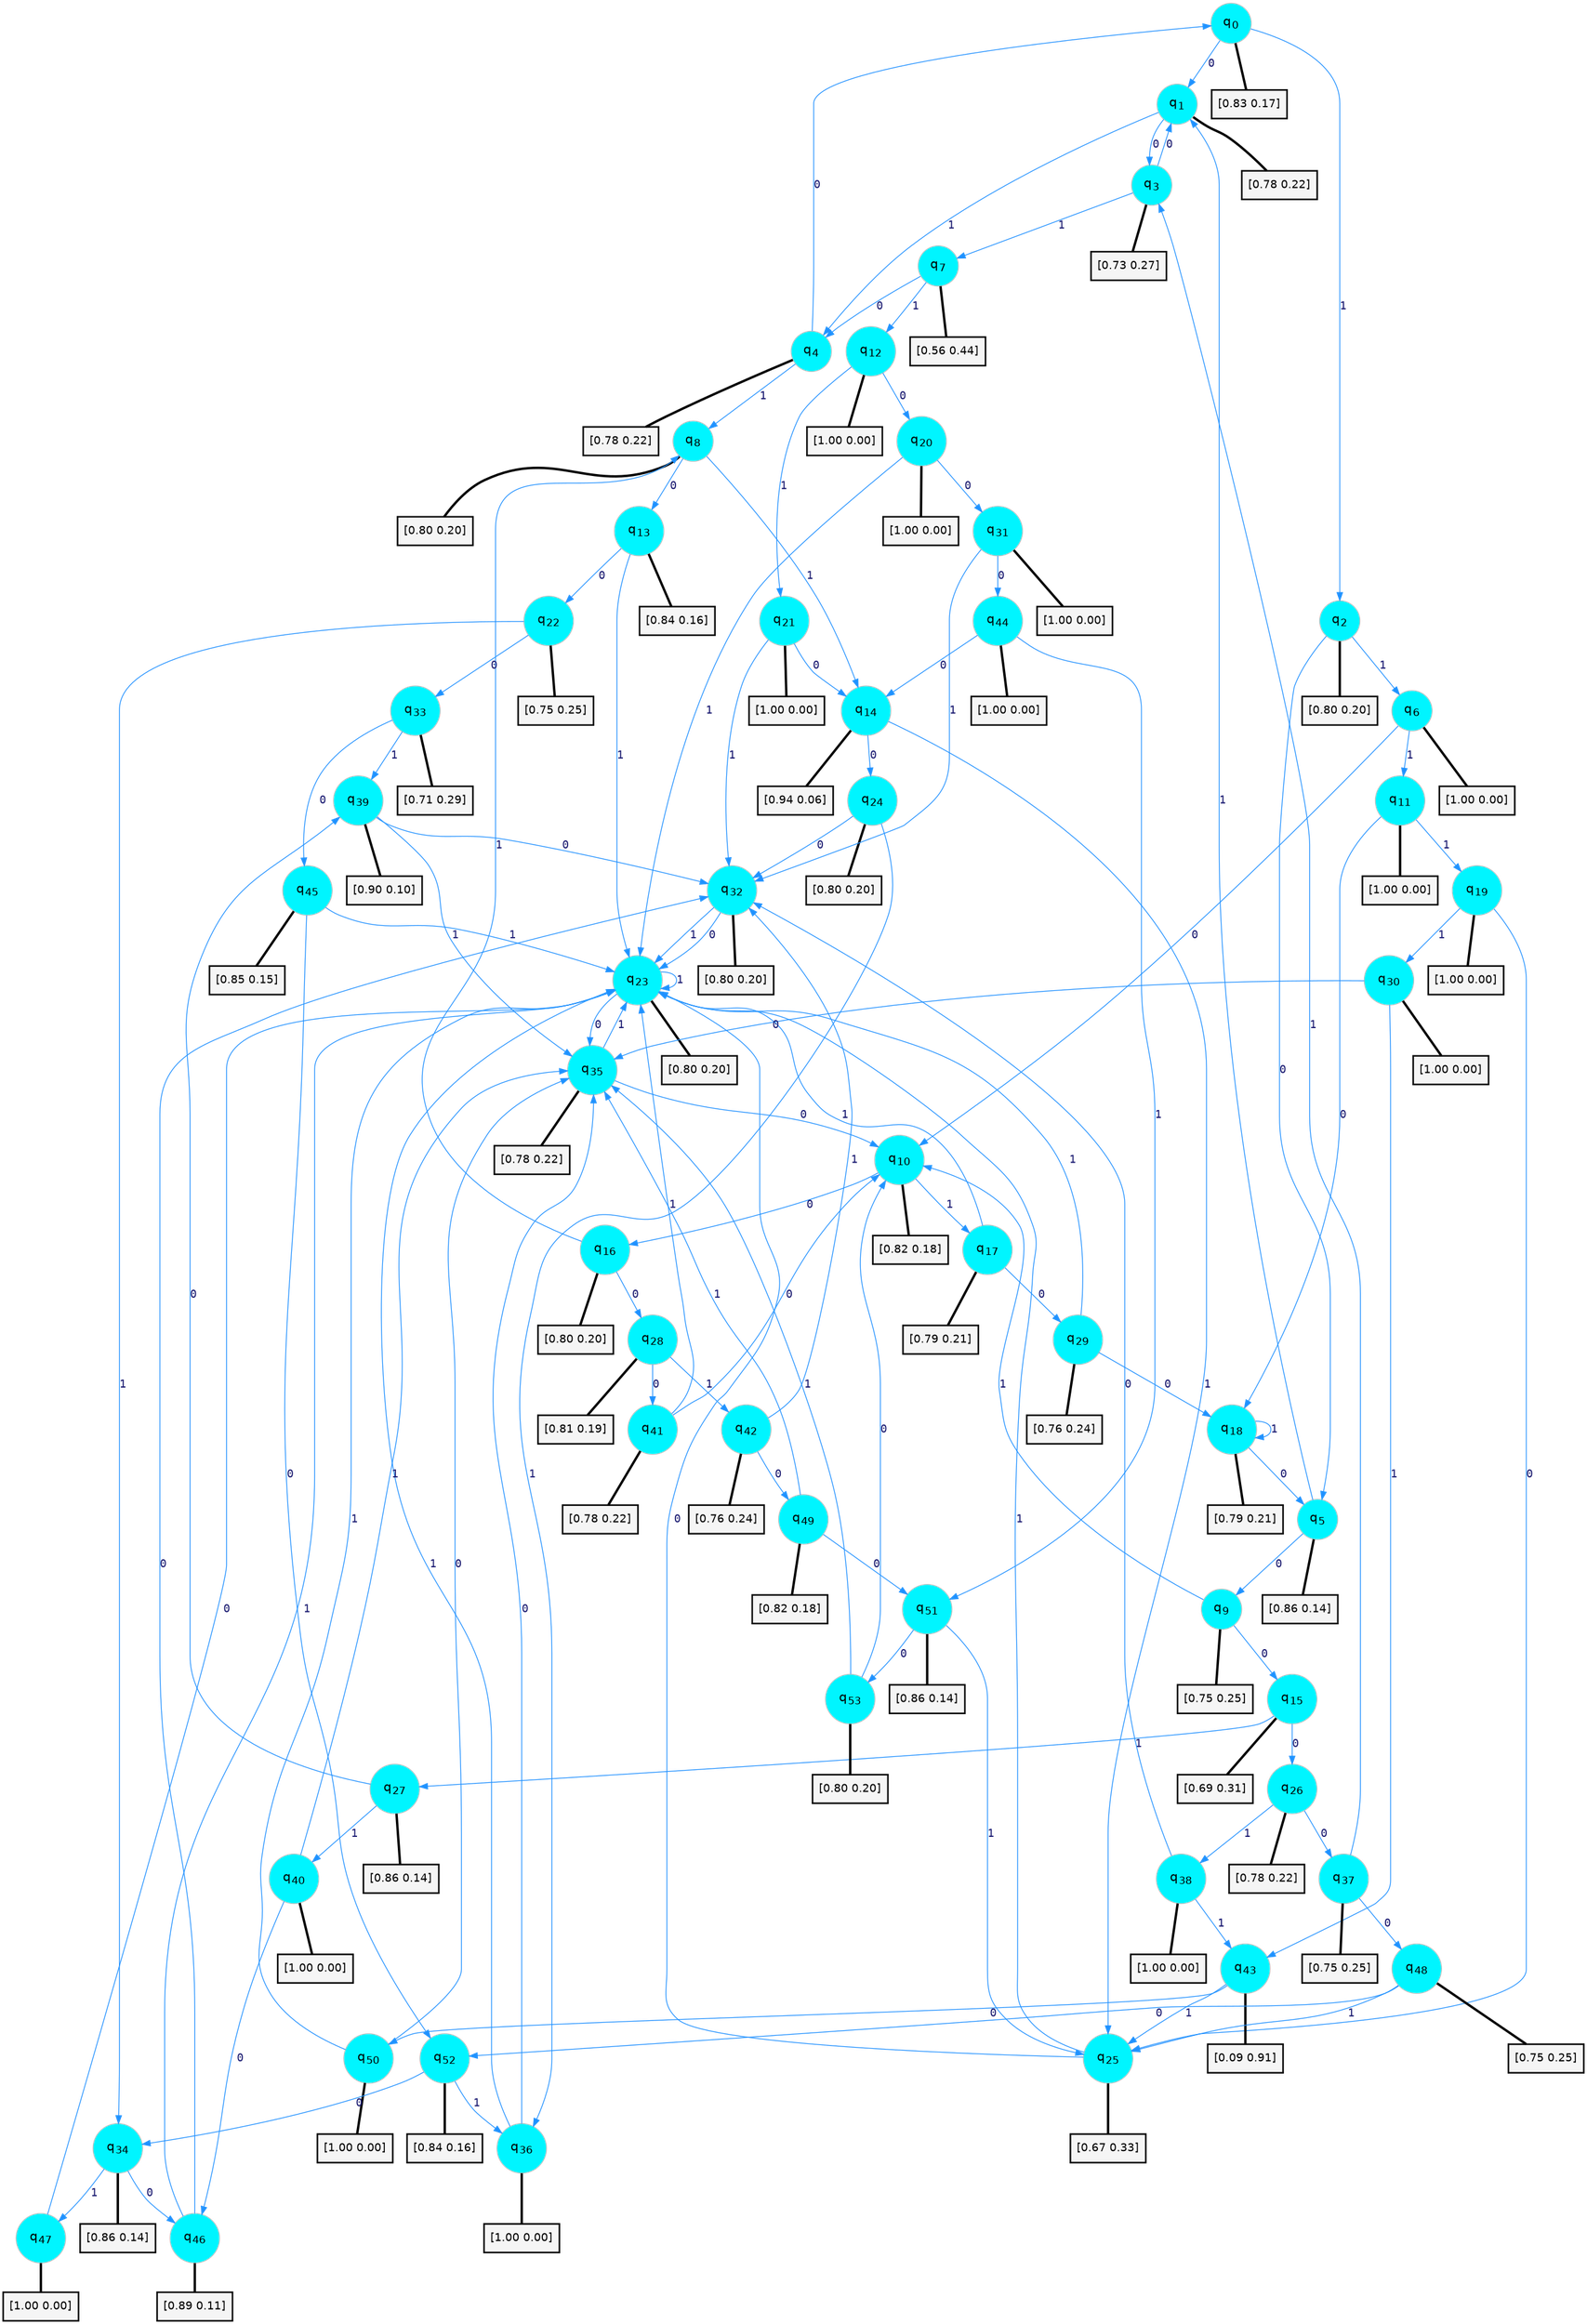 digraph G {
graph [
bgcolor=transparent, dpi=300, rankdir=TD, size="40,25"];
node [
color=gray, fillcolor=turquoise1, fontcolor=black, fontname=Helvetica, fontsize=16, fontweight=bold, shape=circle, style=filled];
edge [
arrowsize=1, color=dodgerblue1, fontcolor=midnightblue, fontname=courier, fontweight=bold, penwidth=1, style=solid, weight=20];
0[label=<q<SUB>0</SUB>>];
1[label=<q<SUB>1</SUB>>];
2[label=<q<SUB>2</SUB>>];
3[label=<q<SUB>3</SUB>>];
4[label=<q<SUB>4</SUB>>];
5[label=<q<SUB>5</SUB>>];
6[label=<q<SUB>6</SUB>>];
7[label=<q<SUB>7</SUB>>];
8[label=<q<SUB>8</SUB>>];
9[label=<q<SUB>9</SUB>>];
10[label=<q<SUB>10</SUB>>];
11[label=<q<SUB>11</SUB>>];
12[label=<q<SUB>12</SUB>>];
13[label=<q<SUB>13</SUB>>];
14[label=<q<SUB>14</SUB>>];
15[label=<q<SUB>15</SUB>>];
16[label=<q<SUB>16</SUB>>];
17[label=<q<SUB>17</SUB>>];
18[label=<q<SUB>18</SUB>>];
19[label=<q<SUB>19</SUB>>];
20[label=<q<SUB>20</SUB>>];
21[label=<q<SUB>21</SUB>>];
22[label=<q<SUB>22</SUB>>];
23[label=<q<SUB>23</SUB>>];
24[label=<q<SUB>24</SUB>>];
25[label=<q<SUB>25</SUB>>];
26[label=<q<SUB>26</SUB>>];
27[label=<q<SUB>27</SUB>>];
28[label=<q<SUB>28</SUB>>];
29[label=<q<SUB>29</SUB>>];
30[label=<q<SUB>30</SUB>>];
31[label=<q<SUB>31</SUB>>];
32[label=<q<SUB>32</SUB>>];
33[label=<q<SUB>33</SUB>>];
34[label=<q<SUB>34</SUB>>];
35[label=<q<SUB>35</SUB>>];
36[label=<q<SUB>36</SUB>>];
37[label=<q<SUB>37</SUB>>];
38[label=<q<SUB>38</SUB>>];
39[label=<q<SUB>39</SUB>>];
40[label=<q<SUB>40</SUB>>];
41[label=<q<SUB>41</SUB>>];
42[label=<q<SUB>42</SUB>>];
43[label=<q<SUB>43</SUB>>];
44[label=<q<SUB>44</SUB>>];
45[label=<q<SUB>45</SUB>>];
46[label=<q<SUB>46</SUB>>];
47[label=<q<SUB>47</SUB>>];
48[label=<q<SUB>48</SUB>>];
49[label=<q<SUB>49</SUB>>];
50[label=<q<SUB>50</SUB>>];
51[label=<q<SUB>51</SUB>>];
52[label=<q<SUB>52</SUB>>];
53[label=<q<SUB>53</SUB>>];
54[label="[0.83 0.17]", shape=box,fontcolor=black, fontname=Helvetica, fontsize=14, penwidth=2, fillcolor=whitesmoke,color=black];
55[label="[0.78 0.22]", shape=box,fontcolor=black, fontname=Helvetica, fontsize=14, penwidth=2, fillcolor=whitesmoke,color=black];
56[label="[0.80 0.20]", shape=box,fontcolor=black, fontname=Helvetica, fontsize=14, penwidth=2, fillcolor=whitesmoke,color=black];
57[label="[0.73 0.27]", shape=box,fontcolor=black, fontname=Helvetica, fontsize=14, penwidth=2, fillcolor=whitesmoke,color=black];
58[label="[0.78 0.22]", shape=box,fontcolor=black, fontname=Helvetica, fontsize=14, penwidth=2, fillcolor=whitesmoke,color=black];
59[label="[0.86 0.14]", shape=box,fontcolor=black, fontname=Helvetica, fontsize=14, penwidth=2, fillcolor=whitesmoke,color=black];
60[label="[1.00 0.00]", shape=box,fontcolor=black, fontname=Helvetica, fontsize=14, penwidth=2, fillcolor=whitesmoke,color=black];
61[label="[0.56 0.44]", shape=box,fontcolor=black, fontname=Helvetica, fontsize=14, penwidth=2, fillcolor=whitesmoke,color=black];
62[label="[0.80 0.20]", shape=box,fontcolor=black, fontname=Helvetica, fontsize=14, penwidth=2, fillcolor=whitesmoke,color=black];
63[label="[0.75 0.25]", shape=box,fontcolor=black, fontname=Helvetica, fontsize=14, penwidth=2, fillcolor=whitesmoke,color=black];
64[label="[0.82 0.18]", shape=box,fontcolor=black, fontname=Helvetica, fontsize=14, penwidth=2, fillcolor=whitesmoke,color=black];
65[label="[1.00 0.00]", shape=box,fontcolor=black, fontname=Helvetica, fontsize=14, penwidth=2, fillcolor=whitesmoke,color=black];
66[label="[1.00 0.00]", shape=box,fontcolor=black, fontname=Helvetica, fontsize=14, penwidth=2, fillcolor=whitesmoke,color=black];
67[label="[0.84 0.16]", shape=box,fontcolor=black, fontname=Helvetica, fontsize=14, penwidth=2, fillcolor=whitesmoke,color=black];
68[label="[0.94 0.06]", shape=box,fontcolor=black, fontname=Helvetica, fontsize=14, penwidth=2, fillcolor=whitesmoke,color=black];
69[label="[0.69 0.31]", shape=box,fontcolor=black, fontname=Helvetica, fontsize=14, penwidth=2, fillcolor=whitesmoke,color=black];
70[label="[0.80 0.20]", shape=box,fontcolor=black, fontname=Helvetica, fontsize=14, penwidth=2, fillcolor=whitesmoke,color=black];
71[label="[0.79 0.21]", shape=box,fontcolor=black, fontname=Helvetica, fontsize=14, penwidth=2, fillcolor=whitesmoke,color=black];
72[label="[0.79 0.21]", shape=box,fontcolor=black, fontname=Helvetica, fontsize=14, penwidth=2, fillcolor=whitesmoke,color=black];
73[label="[1.00 0.00]", shape=box,fontcolor=black, fontname=Helvetica, fontsize=14, penwidth=2, fillcolor=whitesmoke,color=black];
74[label="[1.00 0.00]", shape=box,fontcolor=black, fontname=Helvetica, fontsize=14, penwidth=2, fillcolor=whitesmoke,color=black];
75[label="[1.00 0.00]", shape=box,fontcolor=black, fontname=Helvetica, fontsize=14, penwidth=2, fillcolor=whitesmoke,color=black];
76[label="[0.75 0.25]", shape=box,fontcolor=black, fontname=Helvetica, fontsize=14, penwidth=2, fillcolor=whitesmoke,color=black];
77[label="[0.80 0.20]", shape=box,fontcolor=black, fontname=Helvetica, fontsize=14, penwidth=2, fillcolor=whitesmoke,color=black];
78[label="[0.80 0.20]", shape=box,fontcolor=black, fontname=Helvetica, fontsize=14, penwidth=2, fillcolor=whitesmoke,color=black];
79[label="[0.67 0.33]", shape=box,fontcolor=black, fontname=Helvetica, fontsize=14, penwidth=2, fillcolor=whitesmoke,color=black];
80[label="[0.78 0.22]", shape=box,fontcolor=black, fontname=Helvetica, fontsize=14, penwidth=2, fillcolor=whitesmoke,color=black];
81[label="[0.86 0.14]", shape=box,fontcolor=black, fontname=Helvetica, fontsize=14, penwidth=2, fillcolor=whitesmoke,color=black];
82[label="[0.81 0.19]", shape=box,fontcolor=black, fontname=Helvetica, fontsize=14, penwidth=2, fillcolor=whitesmoke,color=black];
83[label="[0.76 0.24]", shape=box,fontcolor=black, fontname=Helvetica, fontsize=14, penwidth=2, fillcolor=whitesmoke,color=black];
84[label="[1.00 0.00]", shape=box,fontcolor=black, fontname=Helvetica, fontsize=14, penwidth=2, fillcolor=whitesmoke,color=black];
85[label="[1.00 0.00]", shape=box,fontcolor=black, fontname=Helvetica, fontsize=14, penwidth=2, fillcolor=whitesmoke,color=black];
86[label="[0.80 0.20]", shape=box,fontcolor=black, fontname=Helvetica, fontsize=14, penwidth=2, fillcolor=whitesmoke,color=black];
87[label="[0.71 0.29]", shape=box,fontcolor=black, fontname=Helvetica, fontsize=14, penwidth=2, fillcolor=whitesmoke,color=black];
88[label="[0.86 0.14]", shape=box,fontcolor=black, fontname=Helvetica, fontsize=14, penwidth=2, fillcolor=whitesmoke,color=black];
89[label="[0.78 0.22]", shape=box,fontcolor=black, fontname=Helvetica, fontsize=14, penwidth=2, fillcolor=whitesmoke,color=black];
90[label="[1.00 0.00]", shape=box,fontcolor=black, fontname=Helvetica, fontsize=14, penwidth=2, fillcolor=whitesmoke,color=black];
91[label="[0.75 0.25]", shape=box,fontcolor=black, fontname=Helvetica, fontsize=14, penwidth=2, fillcolor=whitesmoke,color=black];
92[label="[1.00 0.00]", shape=box,fontcolor=black, fontname=Helvetica, fontsize=14, penwidth=2, fillcolor=whitesmoke,color=black];
93[label="[0.90 0.10]", shape=box,fontcolor=black, fontname=Helvetica, fontsize=14, penwidth=2, fillcolor=whitesmoke,color=black];
94[label="[1.00 0.00]", shape=box,fontcolor=black, fontname=Helvetica, fontsize=14, penwidth=2, fillcolor=whitesmoke,color=black];
95[label="[0.78 0.22]", shape=box,fontcolor=black, fontname=Helvetica, fontsize=14, penwidth=2, fillcolor=whitesmoke,color=black];
96[label="[0.76 0.24]", shape=box,fontcolor=black, fontname=Helvetica, fontsize=14, penwidth=2, fillcolor=whitesmoke,color=black];
97[label="[0.09 0.91]", shape=box,fontcolor=black, fontname=Helvetica, fontsize=14, penwidth=2, fillcolor=whitesmoke,color=black];
98[label="[1.00 0.00]", shape=box,fontcolor=black, fontname=Helvetica, fontsize=14, penwidth=2, fillcolor=whitesmoke,color=black];
99[label="[0.85 0.15]", shape=box,fontcolor=black, fontname=Helvetica, fontsize=14, penwidth=2, fillcolor=whitesmoke,color=black];
100[label="[0.89 0.11]", shape=box,fontcolor=black, fontname=Helvetica, fontsize=14, penwidth=2, fillcolor=whitesmoke,color=black];
101[label="[1.00 0.00]", shape=box,fontcolor=black, fontname=Helvetica, fontsize=14, penwidth=2, fillcolor=whitesmoke,color=black];
102[label="[0.75 0.25]", shape=box,fontcolor=black, fontname=Helvetica, fontsize=14, penwidth=2, fillcolor=whitesmoke,color=black];
103[label="[0.82 0.18]", shape=box,fontcolor=black, fontname=Helvetica, fontsize=14, penwidth=2, fillcolor=whitesmoke,color=black];
104[label="[1.00 0.00]", shape=box,fontcolor=black, fontname=Helvetica, fontsize=14, penwidth=2, fillcolor=whitesmoke,color=black];
105[label="[0.86 0.14]", shape=box,fontcolor=black, fontname=Helvetica, fontsize=14, penwidth=2, fillcolor=whitesmoke,color=black];
106[label="[0.84 0.16]", shape=box,fontcolor=black, fontname=Helvetica, fontsize=14, penwidth=2, fillcolor=whitesmoke,color=black];
107[label="[0.80 0.20]", shape=box,fontcolor=black, fontname=Helvetica, fontsize=14, penwidth=2, fillcolor=whitesmoke,color=black];
0->1 [label=0];
0->2 [label=1];
0->54 [arrowhead=none, penwidth=3,color=black];
1->3 [label=0];
1->4 [label=1];
1->55 [arrowhead=none, penwidth=3,color=black];
2->5 [label=0];
2->6 [label=1];
2->56 [arrowhead=none, penwidth=3,color=black];
3->1 [label=0];
3->7 [label=1];
3->57 [arrowhead=none, penwidth=3,color=black];
4->0 [label=0];
4->8 [label=1];
4->58 [arrowhead=none, penwidth=3,color=black];
5->9 [label=0];
5->1 [label=1];
5->59 [arrowhead=none, penwidth=3,color=black];
6->10 [label=0];
6->11 [label=1];
6->60 [arrowhead=none, penwidth=3,color=black];
7->4 [label=0];
7->12 [label=1];
7->61 [arrowhead=none, penwidth=3,color=black];
8->13 [label=0];
8->14 [label=1];
8->62 [arrowhead=none, penwidth=3,color=black];
9->15 [label=0];
9->10 [label=1];
9->63 [arrowhead=none, penwidth=3,color=black];
10->16 [label=0];
10->17 [label=1];
10->64 [arrowhead=none, penwidth=3,color=black];
11->18 [label=0];
11->19 [label=1];
11->65 [arrowhead=none, penwidth=3,color=black];
12->20 [label=0];
12->21 [label=1];
12->66 [arrowhead=none, penwidth=3,color=black];
13->22 [label=0];
13->23 [label=1];
13->67 [arrowhead=none, penwidth=3,color=black];
14->24 [label=0];
14->25 [label=1];
14->68 [arrowhead=none, penwidth=3,color=black];
15->26 [label=0];
15->27 [label=1];
15->69 [arrowhead=none, penwidth=3,color=black];
16->28 [label=0];
16->8 [label=1];
16->70 [arrowhead=none, penwidth=3,color=black];
17->29 [label=0];
17->23 [label=1];
17->71 [arrowhead=none, penwidth=3,color=black];
18->5 [label=0];
18->18 [label=1];
18->72 [arrowhead=none, penwidth=3,color=black];
19->25 [label=0];
19->30 [label=1];
19->73 [arrowhead=none, penwidth=3,color=black];
20->31 [label=0];
20->23 [label=1];
20->74 [arrowhead=none, penwidth=3,color=black];
21->14 [label=0];
21->32 [label=1];
21->75 [arrowhead=none, penwidth=3,color=black];
22->33 [label=0];
22->34 [label=1];
22->76 [arrowhead=none, penwidth=3,color=black];
23->35 [label=0];
23->23 [label=1];
23->77 [arrowhead=none, penwidth=3,color=black];
24->32 [label=0];
24->36 [label=1];
24->78 [arrowhead=none, penwidth=3,color=black];
25->23 [label=0];
25->23 [label=1];
25->79 [arrowhead=none, penwidth=3,color=black];
26->37 [label=0];
26->38 [label=1];
26->80 [arrowhead=none, penwidth=3,color=black];
27->39 [label=0];
27->40 [label=1];
27->81 [arrowhead=none, penwidth=3,color=black];
28->41 [label=0];
28->42 [label=1];
28->82 [arrowhead=none, penwidth=3,color=black];
29->18 [label=0];
29->23 [label=1];
29->83 [arrowhead=none, penwidth=3,color=black];
30->35 [label=0];
30->43 [label=1];
30->84 [arrowhead=none, penwidth=3,color=black];
31->44 [label=0];
31->32 [label=1];
31->85 [arrowhead=none, penwidth=3,color=black];
32->23 [label=0];
32->23 [label=1];
32->86 [arrowhead=none, penwidth=3,color=black];
33->45 [label=0];
33->39 [label=1];
33->87 [arrowhead=none, penwidth=3,color=black];
34->46 [label=0];
34->47 [label=1];
34->88 [arrowhead=none, penwidth=3,color=black];
35->10 [label=0];
35->23 [label=1];
35->89 [arrowhead=none, penwidth=3,color=black];
36->35 [label=0];
36->23 [label=1];
36->90 [arrowhead=none, penwidth=3,color=black];
37->48 [label=0];
37->3 [label=1];
37->91 [arrowhead=none, penwidth=3,color=black];
38->32 [label=0];
38->43 [label=1];
38->92 [arrowhead=none, penwidth=3,color=black];
39->32 [label=0];
39->35 [label=1];
39->93 [arrowhead=none, penwidth=3,color=black];
40->46 [label=0];
40->35 [label=1];
40->94 [arrowhead=none, penwidth=3,color=black];
41->10 [label=0];
41->23 [label=1];
41->95 [arrowhead=none, penwidth=3,color=black];
42->49 [label=0];
42->32 [label=1];
42->96 [arrowhead=none, penwidth=3,color=black];
43->50 [label=0];
43->25 [label=1];
43->97 [arrowhead=none, penwidth=3,color=black];
44->14 [label=0];
44->51 [label=1];
44->98 [arrowhead=none, penwidth=3,color=black];
45->52 [label=0];
45->23 [label=1];
45->99 [arrowhead=none, penwidth=3,color=black];
46->32 [label=0];
46->23 [label=1];
46->100 [arrowhead=none, penwidth=3,color=black];
47->23 [label=0];
47->101 [arrowhead=none, penwidth=3,color=black];
48->52 [label=0];
48->25 [label=1];
48->102 [arrowhead=none, penwidth=3,color=black];
49->51 [label=0];
49->35 [label=1];
49->103 [arrowhead=none, penwidth=3,color=black];
50->35 [label=0];
50->23 [label=1];
50->104 [arrowhead=none, penwidth=3,color=black];
51->53 [label=0];
51->25 [label=1];
51->105 [arrowhead=none, penwidth=3,color=black];
52->34 [label=0];
52->36 [label=1];
52->106 [arrowhead=none, penwidth=3,color=black];
53->10 [label=0];
53->35 [label=1];
53->107 [arrowhead=none, penwidth=3,color=black];
}
